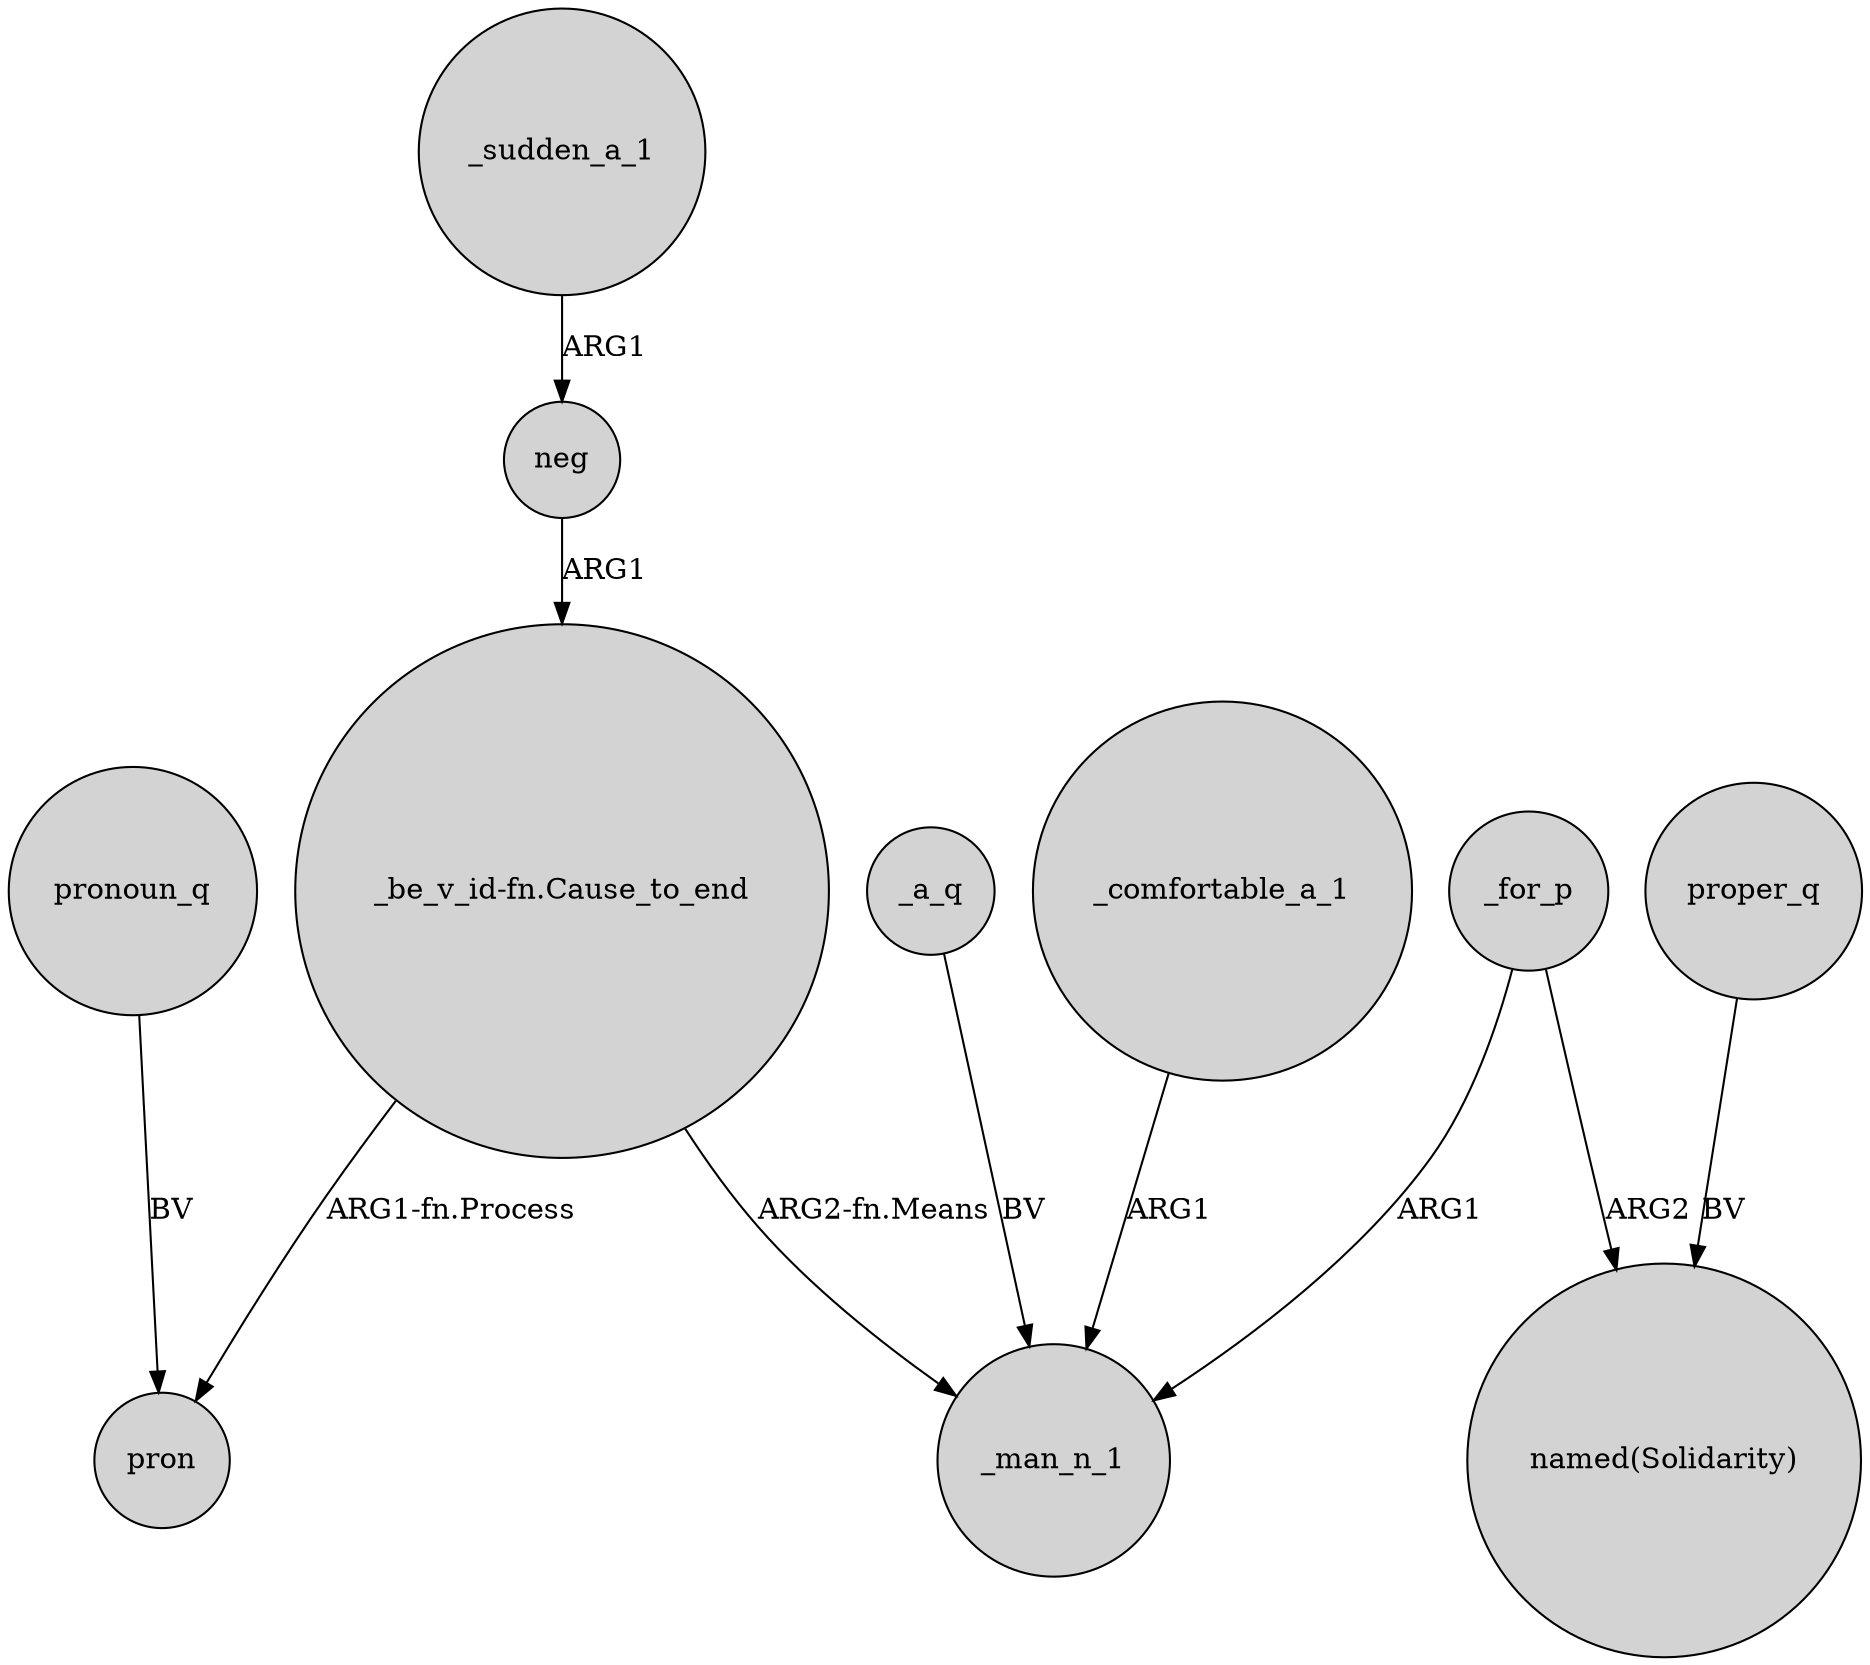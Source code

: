 digraph {
	node [shape=circle style=filled]
	"_be_v_id-fn.Cause_to_end" -> _man_n_1 [label="ARG2-fn.Means"]
	_a_q -> _man_n_1 [label=BV]
	_comfortable_a_1 -> _man_n_1 [label=ARG1]
	pronoun_q -> pron [label=BV]
	_for_p -> "named(Solidarity)" [label=ARG2]
	_for_p -> _man_n_1 [label=ARG1]
	"_be_v_id-fn.Cause_to_end" -> pron [label="ARG1-fn.Process"]
	neg -> "_be_v_id-fn.Cause_to_end" [label=ARG1]
	proper_q -> "named(Solidarity)" [label=BV]
	_sudden_a_1 -> neg [label=ARG1]
}
